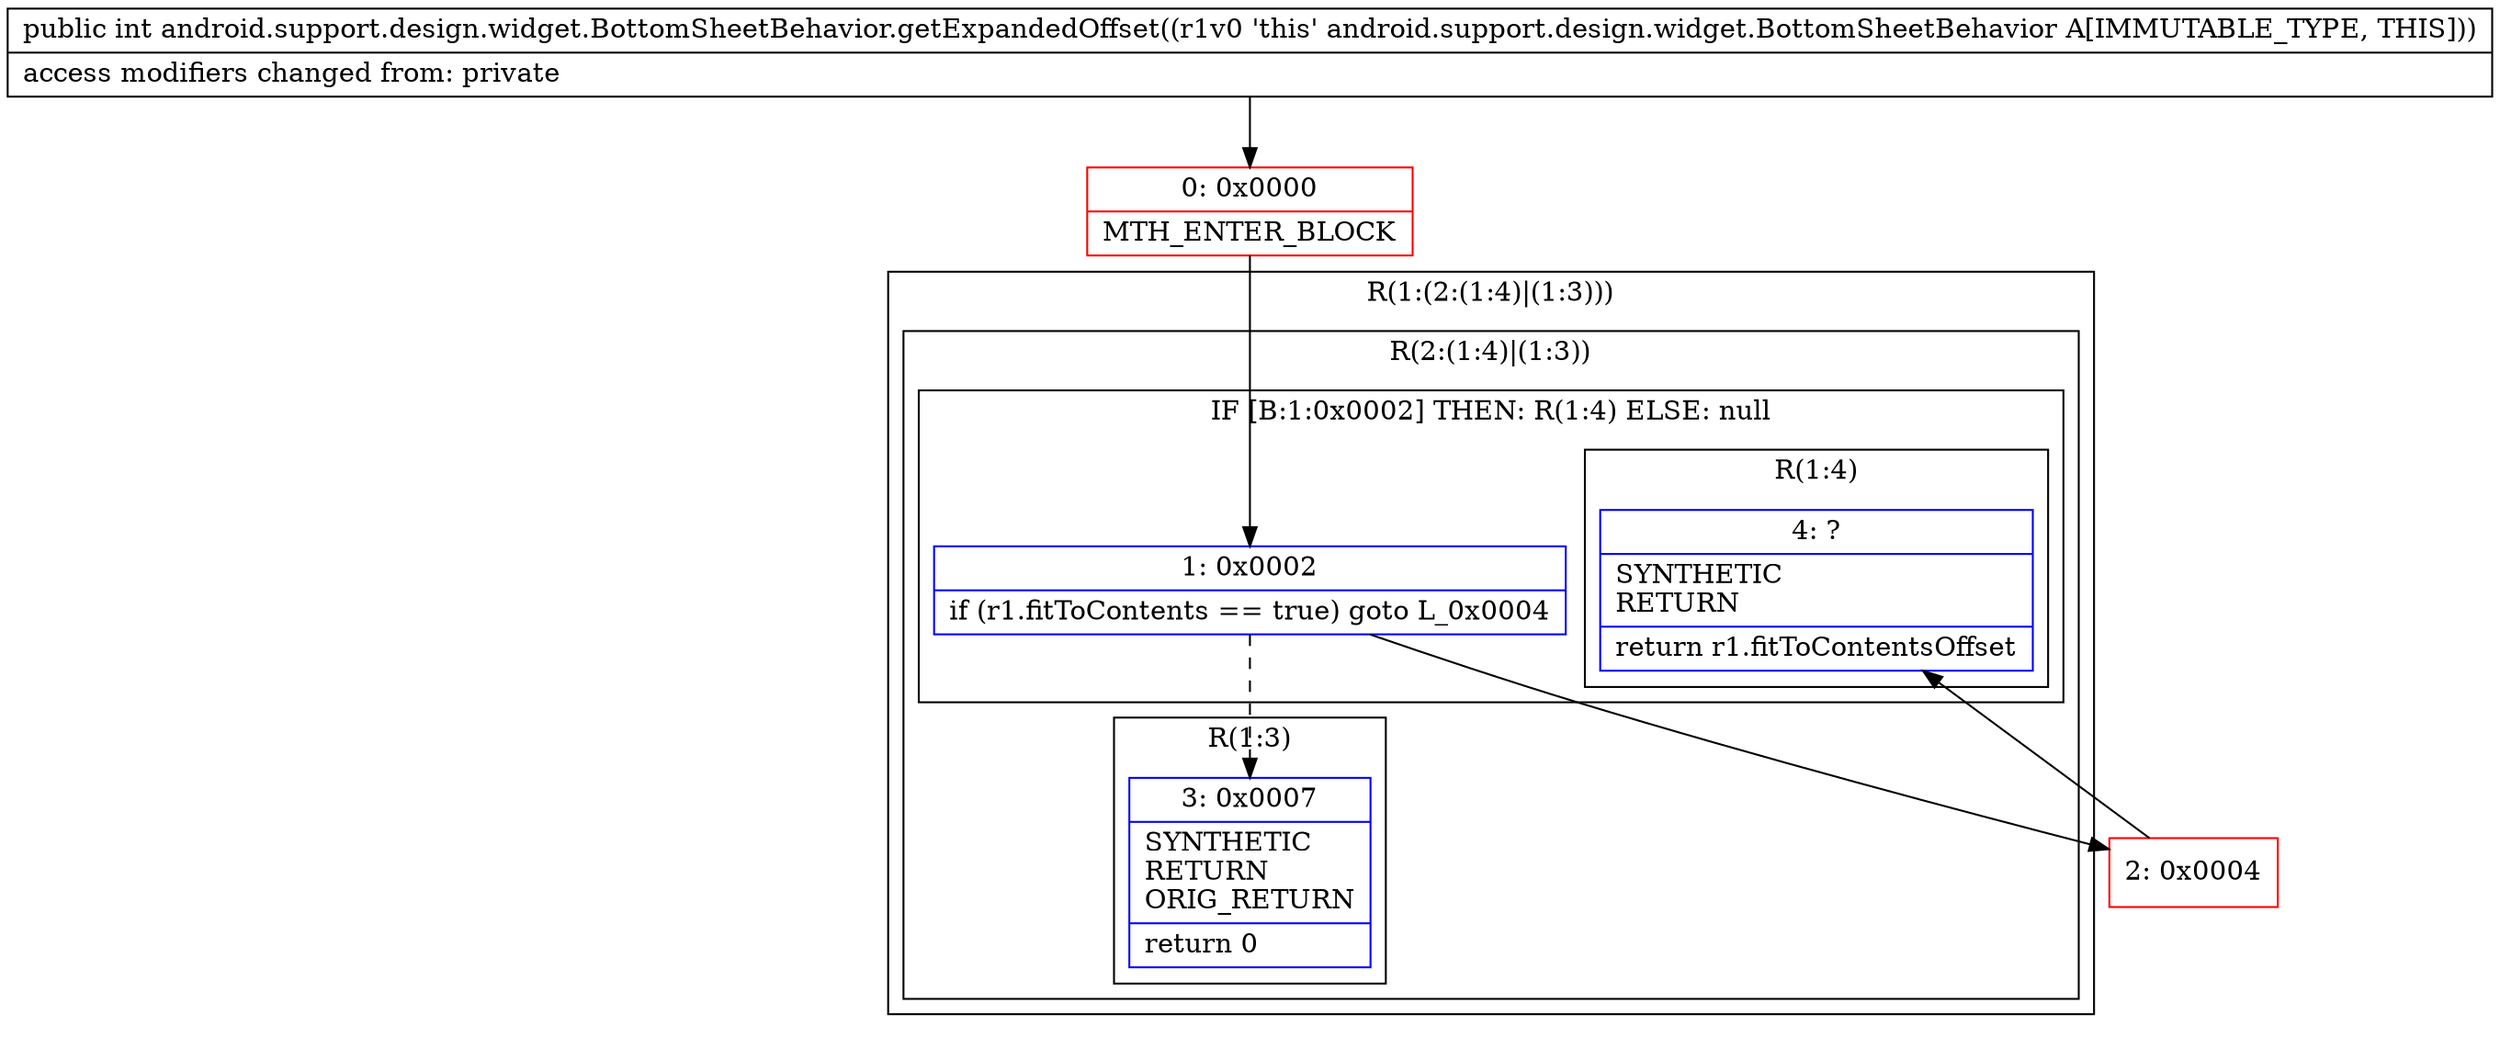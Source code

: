 digraph "CFG forandroid.support.design.widget.BottomSheetBehavior.getExpandedOffset()I" {
subgraph cluster_Region_370331644 {
label = "R(1:(2:(1:4)|(1:3)))";
node [shape=record,color=blue];
subgraph cluster_Region_577953560 {
label = "R(2:(1:4)|(1:3))";
node [shape=record,color=blue];
subgraph cluster_IfRegion_278744801 {
label = "IF [B:1:0x0002] THEN: R(1:4) ELSE: null";
node [shape=record,color=blue];
Node_1 [shape=record,label="{1\:\ 0x0002|if (r1.fitToContents == true) goto L_0x0004\l}"];
subgraph cluster_Region_1894163232 {
label = "R(1:4)";
node [shape=record,color=blue];
Node_4 [shape=record,label="{4\:\ ?|SYNTHETIC\lRETURN\l|return r1.fitToContentsOffset\l}"];
}
}
subgraph cluster_Region_1879830511 {
label = "R(1:3)";
node [shape=record,color=blue];
Node_3 [shape=record,label="{3\:\ 0x0007|SYNTHETIC\lRETURN\lORIG_RETURN\l|return 0\l}"];
}
}
}
Node_0 [shape=record,color=red,label="{0\:\ 0x0000|MTH_ENTER_BLOCK\l}"];
Node_2 [shape=record,color=red,label="{2\:\ 0x0004}"];
MethodNode[shape=record,label="{public int android.support.design.widget.BottomSheetBehavior.getExpandedOffset((r1v0 'this' android.support.design.widget.BottomSheetBehavior A[IMMUTABLE_TYPE, THIS]))  | access modifiers changed from: private\l}"];
MethodNode -> Node_0;
Node_1 -> Node_2;
Node_1 -> Node_3[style=dashed];
Node_0 -> Node_1;
Node_2 -> Node_4;
}


